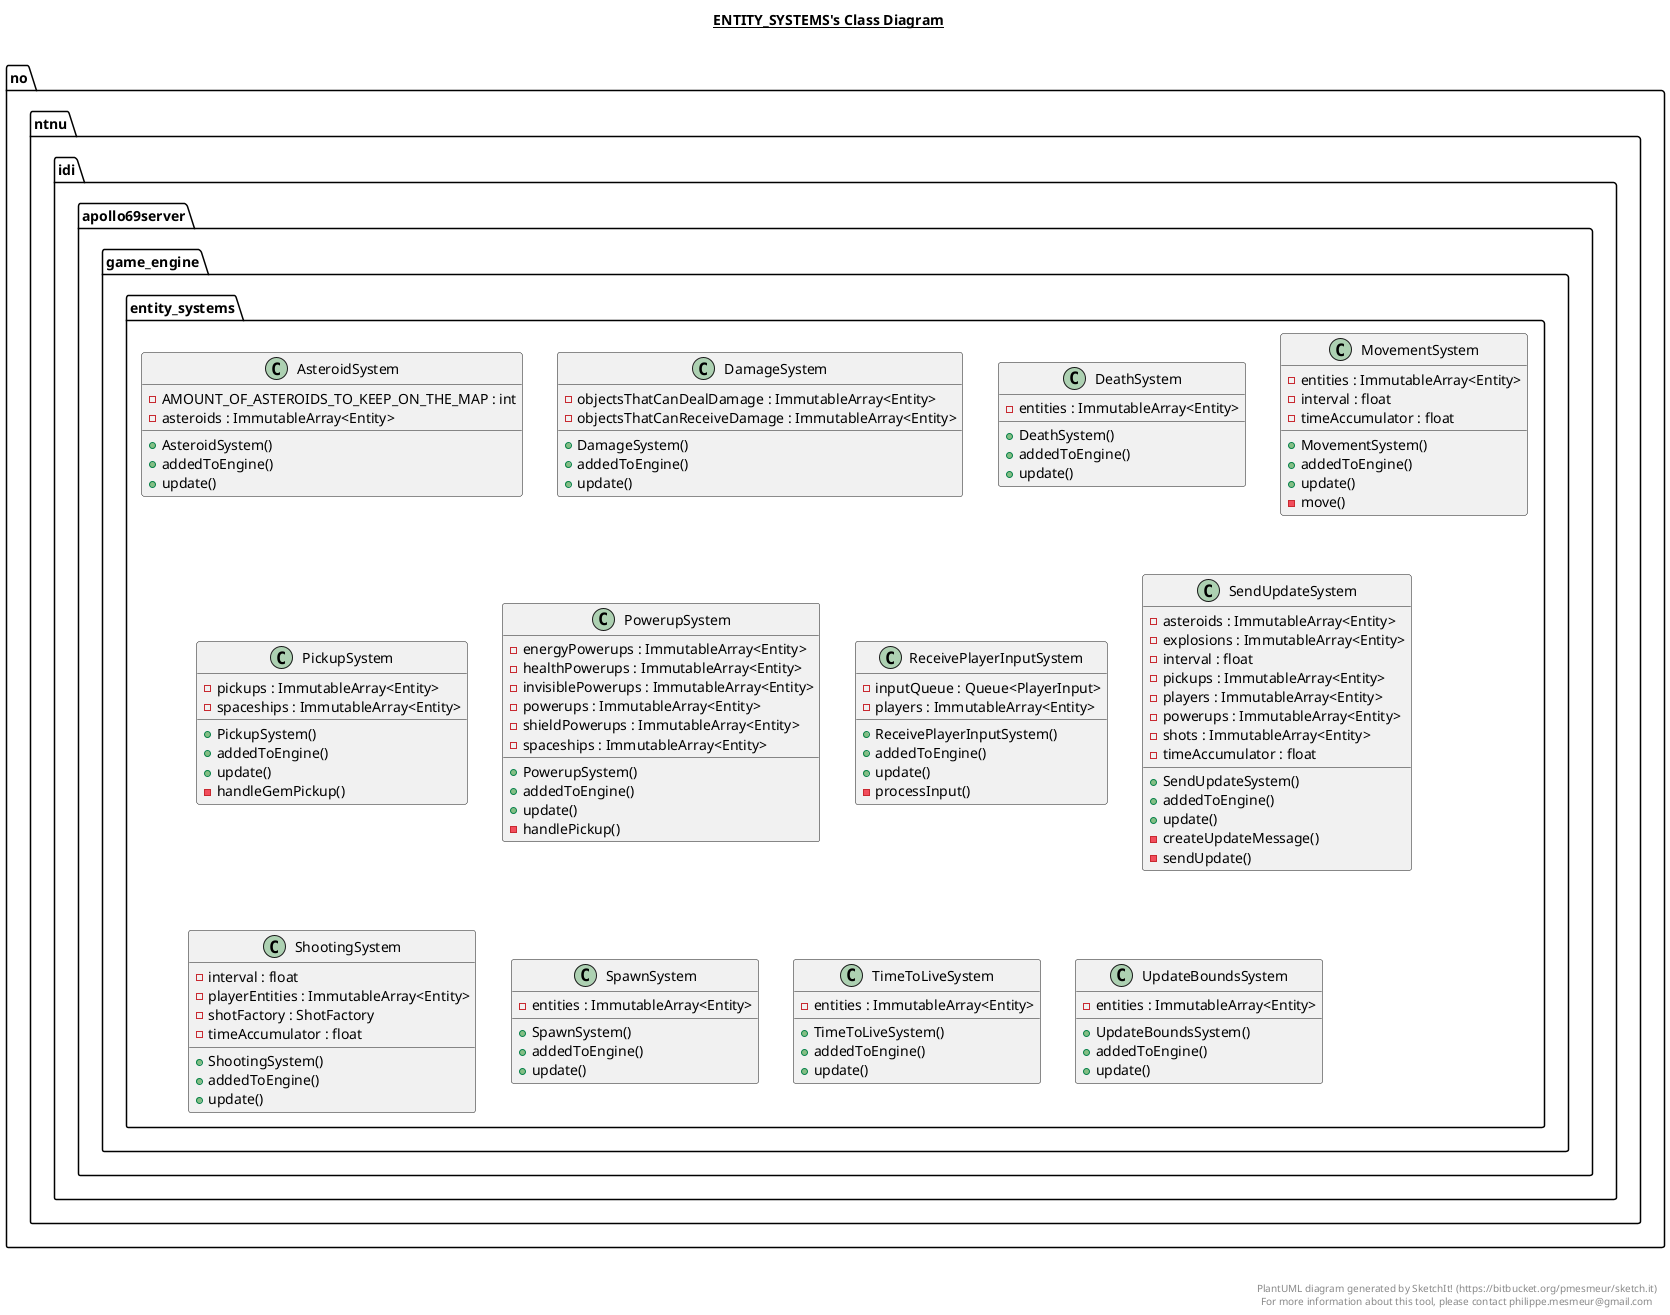 @startuml

title __ENTITY_SYSTEMS's Class Diagram__\n

  namespace no.ntnu.idi.apollo69server {
    namespace game_engine {
      namespace entity_systems {
        class no.ntnu.idi.apollo69server.game_engine.entity_systems.AsteroidSystem {
            - AMOUNT_OF_ASTEROIDS_TO_KEEP_ON_THE_MAP : int
            - asteroids : ImmutableArray<Entity>
            + AsteroidSystem()
            + addedToEngine()
            + update()
        }
      }
    }
  }
  

  namespace no.ntnu.idi.apollo69server {
    namespace game_engine {
      namespace entity_systems {
        class no.ntnu.idi.apollo69server.game_engine.entity_systems.DamageSystem {
            - objectsThatCanDealDamage : ImmutableArray<Entity>
            - objectsThatCanReceiveDamage : ImmutableArray<Entity>
            + DamageSystem()
            + addedToEngine()
            + update()
        }
      }
    }
  }
  

  namespace no.ntnu.idi.apollo69server {
    namespace game_engine {
      namespace entity_systems {
        class no.ntnu.idi.apollo69server.game_engine.entity_systems.DeathSystem {
            - entities : ImmutableArray<Entity>
            + DeathSystem()
            + addedToEngine()
            + update()
        }
      }
    }
  }
  

  namespace no.ntnu.idi.apollo69server {
    namespace game_engine {
      namespace entity_systems {
        class no.ntnu.idi.apollo69server.game_engine.entity_systems.MovementSystem {
            - entities : ImmutableArray<Entity>
            - interval : float
            - timeAccumulator : float
            + MovementSystem()
            + addedToEngine()
            + update()
            - move()
        }
      }
    }
  }
  

  namespace no.ntnu.idi.apollo69server {
    namespace game_engine {
      namespace entity_systems {
        class no.ntnu.idi.apollo69server.game_engine.entity_systems.PickupSystem {
            - pickups : ImmutableArray<Entity>
            - spaceships : ImmutableArray<Entity>
            + PickupSystem()
            + addedToEngine()
            + update()
            - handleGemPickup()
        }
      }
    }
  }
  

  namespace no.ntnu.idi.apollo69server {
    namespace game_engine {
      namespace entity_systems {
        class no.ntnu.idi.apollo69server.game_engine.entity_systems.PowerupSystem {
            - energyPowerups : ImmutableArray<Entity>
            - healthPowerups : ImmutableArray<Entity>
            - invisiblePowerups : ImmutableArray<Entity>
            - powerups : ImmutableArray<Entity>
            - shieldPowerups : ImmutableArray<Entity>
            - spaceships : ImmutableArray<Entity>
            + PowerupSystem()
            + addedToEngine()
            + update()
            - handlePickup()
        }
      }
    }
  }
  

  namespace no.ntnu.idi.apollo69server {
    namespace game_engine {
      namespace entity_systems {
        class no.ntnu.idi.apollo69server.game_engine.entity_systems.ReceivePlayerInputSystem {
            - inputQueue : Queue<PlayerInput>
            - players : ImmutableArray<Entity>
            + ReceivePlayerInputSystem()
            + addedToEngine()
            + update()
            - processInput()
        }
      }
    }
  }
  

  namespace no.ntnu.idi.apollo69server {
    namespace game_engine {
      namespace entity_systems {
        class no.ntnu.idi.apollo69server.game_engine.entity_systems.SendUpdateSystem {
            - asteroids : ImmutableArray<Entity>
            - explosions : ImmutableArray<Entity>
            - interval : float
            - pickups : ImmutableArray<Entity>
            - players : ImmutableArray<Entity>
            - powerups : ImmutableArray<Entity>
            - shots : ImmutableArray<Entity>
            - timeAccumulator : float
            + SendUpdateSystem()
            + addedToEngine()
            + update()
            - createUpdateMessage()
            - sendUpdate()
        }
      }
    }
  }
  

  namespace no.ntnu.idi.apollo69server {
    namespace game_engine {
      namespace entity_systems {
        class no.ntnu.idi.apollo69server.game_engine.entity_systems.ShootingSystem {
            - interval : float
            - playerEntities : ImmutableArray<Entity>
            - shotFactory : ShotFactory
            - timeAccumulator : float
            + ShootingSystem()
            + addedToEngine()
            + update()
        }
      }
    }
  }
  

  namespace no.ntnu.idi.apollo69server {
    namespace game_engine {
      namespace entity_systems {
        class no.ntnu.idi.apollo69server.game_engine.entity_systems.SpawnSystem {
            - entities : ImmutableArray<Entity>
            + SpawnSystem()
            + addedToEngine()
            + update()
        }
      }
    }
  }
  

  namespace no.ntnu.idi.apollo69server {
    namespace game_engine {
      namespace entity_systems {
        class no.ntnu.idi.apollo69server.game_engine.entity_systems.TimeToLiveSystem {
            - entities : ImmutableArray<Entity>
            + TimeToLiveSystem()
            + addedToEngine()
            + update()
        }
      }
    }
  }
  

  namespace no.ntnu.idi.apollo69server {
    namespace game_engine {
      namespace entity_systems {
        class no.ntnu.idi.apollo69server.game_engine.entity_systems.UpdateBoundsSystem {
            - entities : ImmutableArray<Entity>
            + UpdateBoundsSystem()
            + addedToEngine()
            + update()
        }
      }
    }
  }
  



right footer


PlantUML diagram generated by SketchIt! (https://bitbucket.org/pmesmeur/sketch.it)
For more information about this tool, please contact philippe.mesmeur@gmail.com
endfooter

@enduml
